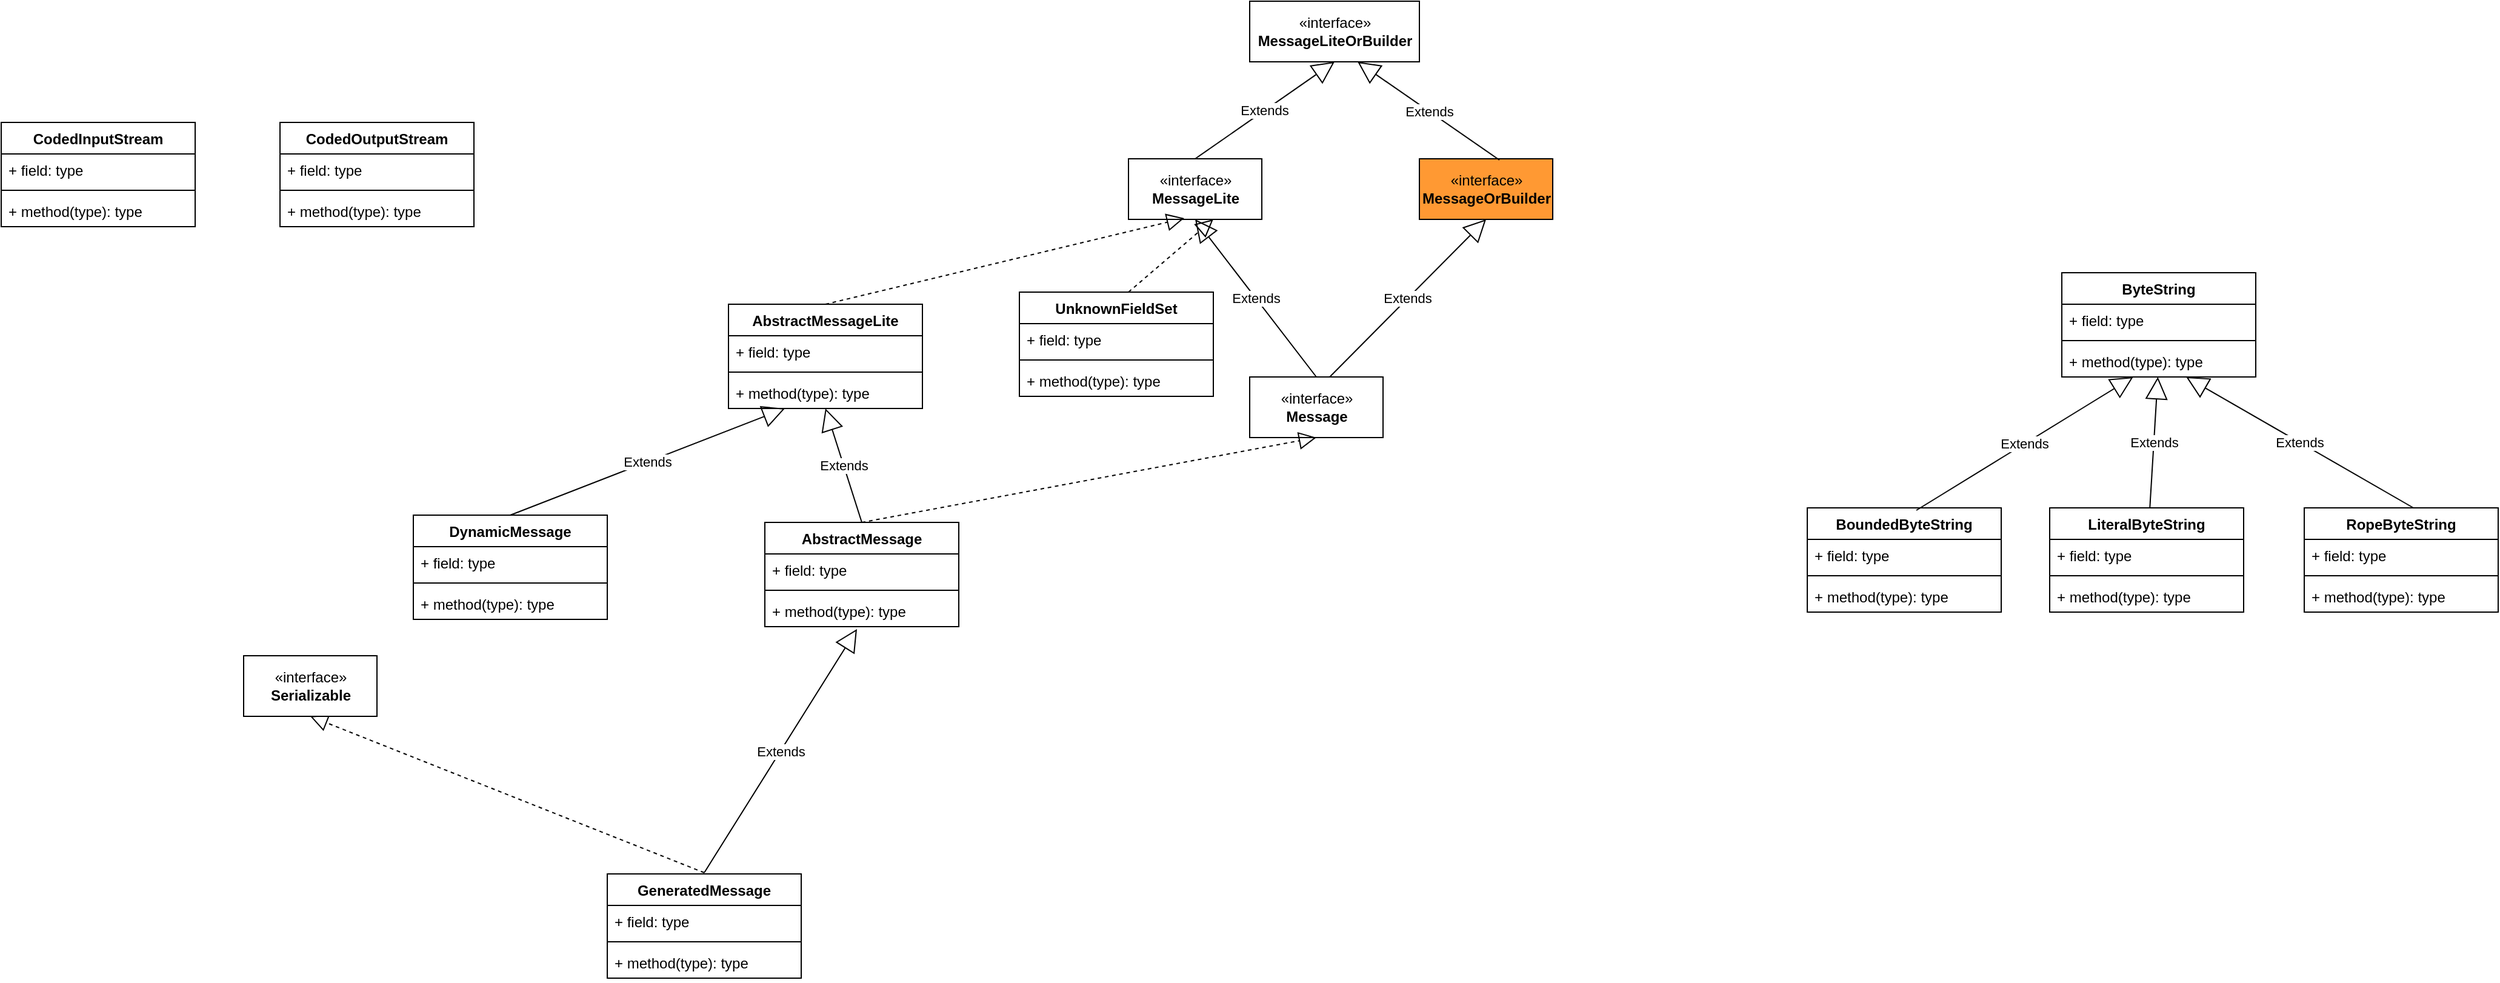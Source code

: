 <mxfile version="13.9.8" type="device"><diagram id="mswMURelKdX4U4ZCsOnD" name="第 1 页"><mxGraphModel dx="1186" dy="598" grid="1" gridSize="10" guides="1" tooltips="1" connect="1" arrows="1" fold="1" page="1" pageScale="1" pageWidth="33000" pageHeight="46810" math="0" shadow="0"><root><mxCell id="0"/><mxCell id="1" parent="0"/><mxCell id="hTlUsyKynDDDChaOQpk9-1" value="CodedInputStream" style="swimlane;fontStyle=1;align=center;verticalAlign=top;childLayout=stackLayout;horizontal=1;startSize=26;horizontalStack=0;resizeParent=1;resizeParentMax=0;resizeLast=0;collapsible=1;marginBottom=0;" parent="1" vertex="1"><mxGeometry x="250" y="140" width="160" height="86" as="geometry"/></mxCell><mxCell id="hTlUsyKynDDDChaOQpk9-2" value="+ field: type" style="text;strokeColor=none;fillColor=none;align=left;verticalAlign=top;spacingLeft=4;spacingRight=4;overflow=hidden;rotatable=0;points=[[0,0.5],[1,0.5]];portConstraint=eastwest;" parent="hTlUsyKynDDDChaOQpk9-1" vertex="1"><mxGeometry y="26" width="160" height="26" as="geometry"/></mxCell><mxCell id="hTlUsyKynDDDChaOQpk9-3" value="" style="line;strokeWidth=1;fillColor=none;align=left;verticalAlign=middle;spacingTop=-1;spacingLeft=3;spacingRight=3;rotatable=0;labelPosition=right;points=[];portConstraint=eastwest;" parent="hTlUsyKynDDDChaOQpk9-1" vertex="1"><mxGeometry y="52" width="160" height="8" as="geometry"/></mxCell><mxCell id="hTlUsyKynDDDChaOQpk9-4" value="+ method(type): type" style="text;strokeColor=none;fillColor=none;align=left;verticalAlign=top;spacingLeft=4;spacingRight=4;overflow=hidden;rotatable=0;points=[[0,0.5],[1,0.5]];portConstraint=eastwest;" parent="hTlUsyKynDDDChaOQpk9-1" vertex="1"><mxGeometry y="60" width="160" height="26" as="geometry"/></mxCell><mxCell id="uX4QpOWYx_uDYl3raUx--1" value="«interface»&lt;br&gt;&lt;b&gt;Message&lt;/b&gt;" style="html=1;fillColor=#FFFFFF;" parent="1" vertex="1"><mxGeometry x="1280" y="350" width="110" height="50" as="geometry"/></mxCell><mxCell id="uX4QpOWYx_uDYl3raUx--2" value="«interface»&lt;br&gt;&lt;b&gt;MessageLite&lt;/b&gt;" style="html=1;fillColor=#FFFFFF;" parent="1" vertex="1"><mxGeometry x="1180" y="170" width="110" height="50" as="geometry"/></mxCell><mxCell id="uX4QpOWYx_uDYl3raUx--3" value="«interface»&lt;br&gt;&lt;b&gt;MessageLiteOrBuilder&lt;/b&gt;" style="html=1;fillColor=#FFFFFF;" parent="1" vertex="1"><mxGeometry x="1280" y="40" width="140" height="50" as="geometry"/></mxCell><mxCell id="uX4QpOWYx_uDYl3raUx--4" value="Extends" style="endArrow=block;endSize=16;endFill=0;html=1;entryX=0.5;entryY=1;entryDx=0;entryDy=0;exitX=0.5;exitY=0;exitDx=0;exitDy=0;" parent="1" source="uX4QpOWYx_uDYl3raUx--2" target="uX4QpOWYx_uDYl3raUx--3" edge="1"><mxGeometry width="160" relative="1" as="geometry"><mxPoint x="1270" y="120" as="sourcePoint"/><mxPoint x="1430" y="120" as="targetPoint"/></mxGeometry></mxCell><mxCell id="uX4QpOWYx_uDYl3raUx--5" value="Extends" style="endArrow=block;endSize=16;endFill=0;html=1;entryX=0.5;entryY=1;entryDx=0;entryDy=0;exitX=0.5;exitY=0;exitDx=0;exitDy=0;" parent="1" source="uX4QpOWYx_uDYl3raUx--1" target="uX4QpOWYx_uDYl3raUx--2" edge="1"><mxGeometry width="160" relative="1" as="geometry"><mxPoint x="1390" y="250" as="sourcePoint"/><mxPoint x="1550" y="250" as="targetPoint"/></mxGeometry></mxCell><mxCell id="uX4QpOWYx_uDYl3raUx--6" value="«interface»&lt;br&gt;&lt;b&gt;MessageOrBuilder&lt;/b&gt;" style="html=1;fillColor=#FF9933;" parent="1" vertex="1"><mxGeometry x="1420" y="170" width="110" height="50" as="geometry"/></mxCell><mxCell id="uX4QpOWYx_uDYl3raUx--7" value="Extends" style="endArrow=block;endSize=16;endFill=0;html=1;entryX=0.5;entryY=1;entryDx=0;entryDy=0;exitX=0.6;exitY=0;exitDx=0;exitDy=0;exitPerimeter=0;" parent="1" source="uX4QpOWYx_uDYl3raUx--1" target="uX4QpOWYx_uDYl3raUx--6" edge="1"><mxGeometry width="160" relative="1" as="geometry"><mxPoint x="1390" y="260" as="sourcePoint"/><mxPoint x="1550" y="260" as="targetPoint"/></mxGeometry></mxCell><mxCell id="uX4QpOWYx_uDYl3raUx--8" value="Extends" style="endArrow=block;endSize=16;endFill=0;html=1;entryX=0.636;entryY=1;entryDx=0;entryDy=0;entryPerimeter=0;exitX=0.6;exitY=0.02;exitDx=0;exitDy=0;exitPerimeter=0;" parent="1" source="uX4QpOWYx_uDYl3raUx--6" target="uX4QpOWYx_uDYl3raUx--3" edge="1"><mxGeometry width="160" relative="1" as="geometry"><mxPoint x="1480" y="170" as="sourcePoint"/><mxPoint x="1640" y="170" as="targetPoint"/></mxGeometry></mxCell><mxCell id="uX4QpOWYx_uDYl3raUx--13" value="AbstractMessageLite" style="swimlane;fontStyle=1;align=center;verticalAlign=top;childLayout=stackLayout;horizontal=1;startSize=26;horizontalStack=0;resizeParent=1;resizeParentMax=0;resizeLast=0;collapsible=1;marginBottom=0;fillColor=#FFFFFF;" parent="1" vertex="1"><mxGeometry x="850" y="290" width="160" height="86" as="geometry"/></mxCell><mxCell id="uX4QpOWYx_uDYl3raUx--28" value="" style="endArrow=block;dashed=1;endFill=0;endSize=12;html=1;entryX=0.418;entryY=0.98;entryDx=0;entryDy=0;entryPerimeter=0;" parent="uX4QpOWYx_uDYl3raUx--13" target="uX4QpOWYx_uDYl3raUx--2" edge="1"><mxGeometry width="160" relative="1" as="geometry"><mxPoint x="80" as="sourcePoint"/><mxPoint x="240" as="targetPoint"/></mxGeometry></mxCell><mxCell id="uX4QpOWYx_uDYl3raUx--14" value="+ field: type" style="text;strokeColor=none;fillColor=none;align=left;verticalAlign=top;spacingLeft=4;spacingRight=4;overflow=hidden;rotatable=0;points=[[0,0.5],[1,0.5]];portConstraint=eastwest;" parent="uX4QpOWYx_uDYl3raUx--13" vertex="1"><mxGeometry y="26" width="160" height="26" as="geometry"/></mxCell><mxCell id="uX4QpOWYx_uDYl3raUx--15" value="" style="line;strokeWidth=1;fillColor=none;align=left;verticalAlign=middle;spacingTop=-1;spacingLeft=3;spacingRight=3;rotatable=0;labelPosition=right;points=[];portConstraint=eastwest;" parent="uX4QpOWYx_uDYl3raUx--13" vertex="1"><mxGeometry y="52" width="160" height="8" as="geometry"/></mxCell><mxCell id="uX4QpOWYx_uDYl3raUx--16" value="+ method(type): type" style="text;strokeColor=none;fillColor=none;align=left;verticalAlign=top;spacingLeft=4;spacingRight=4;overflow=hidden;rotatable=0;points=[[0,0.5],[1,0.5]];portConstraint=eastwest;" parent="uX4QpOWYx_uDYl3raUx--13" vertex="1"><mxGeometry y="60" width="160" height="26" as="geometry"/></mxCell><mxCell id="uX4QpOWYx_uDYl3raUx--18" value="DynamicMessage" style="swimlane;fontStyle=1;align=center;verticalAlign=top;childLayout=stackLayout;horizontal=1;startSize=26;horizontalStack=0;resizeParent=1;resizeParentMax=0;resizeLast=0;collapsible=1;marginBottom=0;fillColor=#FFFFFF;" parent="1" vertex="1"><mxGeometry x="590" y="464" width="160" height="86" as="geometry"/></mxCell><mxCell id="uX4QpOWYx_uDYl3raUx--22" value="Extends" style="endArrow=block;endSize=16;endFill=0;html=1;" parent="uX4QpOWYx_uDYl3raUx--18" target="uX4QpOWYx_uDYl3raUx--16" edge="1"><mxGeometry width="160" relative="1" as="geometry"><mxPoint x="80" as="sourcePoint"/><mxPoint x="240" as="targetPoint"/></mxGeometry></mxCell><mxCell id="uX4QpOWYx_uDYl3raUx--19" value="+ field: type" style="text;strokeColor=none;fillColor=none;align=left;verticalAlign=top;spacingLeft=4;spacingRight=4;overflow=hidden;rotatable=0;points=[[0,0.5],[1,0.5]];portConstraint=eastwest;" parent="uX4QpOWYx_uDYl3raUx--18" vertex="1"><mxGeometry y="26" width="160" height="26" as="geometry"/></mxCell><mxCell id="uX4QpOWYx_uDYl3raUx--20" value="" style="line;strokeWidth=1;fillColor=none;align=left;verticalAlign=middle;spacingTop=-1;spacingLeft=3;spacingRight=3;rotatable=0;labelPosition=right;points=[];portConstraint=eastwest;" parent="uX4QpOWYx_uDYl3raUx--18" vertex="1"><mxGeometry y="52" width="160" height="8" as="geometry"/></mxCell><mxCell id="uX4QpOWYx_uDYl3raUx--21" value="+ method(type): type" style="text;strokeColor=none;fillColor=none;align=left;verticalAlign=top;spacingLeft=4;spacingRight=4;overflow=hidden;rotatable=0;points=[[0,0.5],[1,0.5]];portConstraint=eastwest;" parent="uX4QpOWYx_uDYl3raUx--18" vertex="1"><mxGeometry y="60" width="160" height="26" as="geometry"/></mxCell><mxCell id="uX4QpOWYx_uDYl3raUx--23" value="UnknownFieldSet" style="swimlane;fontStyle=1;align=center;verticalAlign=top;childLayout=stackLayout;horizontal=1;startSize=26;horizontalStack=0;resizeParent=1;resizeParentMax=0;resizeLast=0;collapsible=1;marginBottom=0;fillColor=#FFFFFF;" parent="1" vertex="1"><mxGeometry x="1090" y="280" width="160" height="86" as="geometry"/></mxCell><mxCell id="uX4QpOWYx_uDYl3raUx--27" value="" style="endArrow=block;dashed=1;endFill=0;endSize=12;html=1;entryX=0.636;entryY=1;entryDx=0;entryDy=0;entryPerimeter=0;" parent="uX4QpOWYx_uDYl3raUx--23" target="uX4QpOWYx_uDYl3raUx--2" edge="1"><mxGeometry width="160" relative="1" as="geometry"><mxPoint x="90" as="sourcePoint"/><mxPoint x="250" as="targetPoint"/></mxGeometry></mxCell><mxCell id="uX4QpOWYx_uDYl3raUx--24" value="+ field: type" style="text;strokeColor=none;fillColor=none;align=left;verticalAlign=top;spacingLeft=4;spacingRight=4;overflow=hidden;rotatable=0;points=[[0,0.5],[1,0.5]];portConstraint=eastwest;" parent="uX4QpOWYx_uDYl3raUx--23" vertex="1"><mxGeometry y="26" width="160" height="26" as="geometry"/></mxCell><mxCell id="uX4QpOWYx_uDYl3raUx--25" value="" style="line;strokeWidth=1;fillColor=none;align=left;verticalAlign=middle;spacingTop=-1;spacingLeft=3;spacingRight=3;rotatable=0;labelPosition=right;points=[];portConstraint=eastwest;" parent="uX4QpOWYx_uDYl3raUx--23" vertex="1"><mxGeometry y="52" width="160" height="8" as="geometry"/></mxCell><mxCell id="uX4QpOWYx_uDYl3raUx--26" value="+ method(type): type" style="text;strokeColor=none;fillColor=none;align=left;verticalAlign=top;spacingLeft=4;spacingRight=4;overflow=hidden;rotatable=0;points=[[0,0.5],[1,0.5]];portConstraint=eastwest;" parent="uX4QpOWYx_uDYl3raUx--23" vertex="1"><mxGeometry y="60" width="160" height="26" as="geometry"/></mxCell><mxCell id="uX4QpOWYx_uDYl3raUx--33" value="BoundedByteString" style="swimlane;fontStyle=1;align=center;verticalAlign=top;childLayout=stackLayout;horizontal=1;startSize=26;horizontalStack=0;resizeParent=1;resizeParentMax=0;resizeLast=0;collapsible=1;marginBottom=0;fillColor=#FFFFFF;" parent="1" vertex="1"><mxGeometry x="1740" y="458" width="160" height="86" as="geometry"/></mxCell><mxCell id="uX4QpOWYx_uDYl3raUx--37" value="Extends" style="endArrow=block;endSize=16;endFill=0;html=1;" parent="uX4QpOWYx_uDYl3raUx--33" target="uX4QpOWYx_uDYl3raUx--32" edge="1"><mxGeometry width="160" relative="1" as="geometry"><mxPoint x="90" y="2" as="sourcePoint"/><mxPoint x="250" y="2" as="targetPoint"/></mxGeometry></mxCell><mxCell id="uX4QpOWYx_uDYl3raUx--34" value="+ field: type" style="text;strokeColor=none;fillColor=none;align=left;verticalAlign=top;spacingLeft=4;spacingRight=4;overflow=hidden;rotatable=0;points=[[0,0.5],[1,0.5]];portConstraint=eastwest;" parent="uX4QpOWYx_uDYl3raUx--33" vertex="1"><mxGeometry y="26" width="160" height="26" as="geometry"/></mxCell><mxCell id="uX4QpOWYx_uDYl3raUx--35" value="" style="line;strokeWidth=1;fillColor=none;align=left;verticalAlign=middle;spacingTop=-1;spacingLeft=3;spacingRight=3;rotatable=0;labelPosition=right;points=[];portConstraint=eastwest;" parent="uX4QpOWYx_uDYl3raUx--33" vertex="1"><mxGeometry y="52" width="160" height="8" as="geometry"/></mxCell><mxCell id="uX4QpOWYx_uDYl3raUx--36" value="+ method(type): type" style="text;strokeColor=none;fillColor=none;align=left;verticalAlign=top;spacingLeft=4;spacingRight=4;overflow=hidden;rotatable=0;points=[[0,0.5],[1,0.5]];portConstraint=eastwest;" parent="uX4QpOWYx_uDYl3raUx--33" vertex="1"><mxGeometry y="60" width="160" height="26" as="geometry"/></mxCell><mxCell id="uX4QpOWYx_uDYl3raUx--38" value="LiteralByteString" style="swimlane;fontStyle=1;align=center;verticalAlign=top;childLayout=stackLayout;horizontal=1;startSize=26;horizontalStack=0;resizeParent=1;resizeParentMax=0;resizeLast=0;collapsible=1;marginBottom=0;fillColor=#FFFFFF;" parent="1" vertex="1"><mxGeometry x="1940" y="458" width="160" height="86" as="geometry"/></mxCell><mxCell id="uX4QpOWYx_uDYl3raUx--39" value="+ field: type" style="text;strokeColor=none;fillColor=none;align=left;verticalAlign=top;spacingLeft=4;spacingRight=4;overflow=hidden;rotatable=0;points=[[0,0.5],[1,0.5]];portConstraint=eastwest;" parent="uX4QpOWYx_uDYl3raUx--38" vertex="1"><mxGeometry y="26" width="160" height="26" as="geometry"/></mxCell><mxCell id="uX4QpOWYx_uDYl3raUx--40" value="" style="line;strokeWidth=1;fillColor=none;align=left;verticalAlign=middle;spacingTop=-1;spacingLeft=3;spacingRight=3;rotatable=0;labelPosition=right;points=[];portConstraint=eastwest;" parent="uX4QpOWYx_uDYl3raUx--38" vertex="1"><mxGeometry y="52" width="160" height="8" as="geometry"/></mxCell><mxCell id="uX4QpOWYx_uDYl3raUx--41" value="+ method(type): type" style="text;strokeColor=none;fillColor=none;align=left;verticalAlign=top;spacingLeft=4;spacingRight=4;overflow=hidden;rotatable=0;points=[[0,0.5],[1,0.5]];portConstraint=eastwest;" parent="uX4QpOWYx_uDYl3raUx--38" vertex="1"><mxGeometry y="60" width="160" height="26" as="geometry"/></mxCell><mxCell id="uX4QpOWYx_uDYl3raUx--42" value="Extends" style="endArrow=block;endSize=16;endFill=0;html=1;" parent="1" source="uX4QpOWYx_uDYl3raUx--38" target="uX4QpOWYx_uDYl3raUx--32" edge="1"><mxGeometry width="160" relative="1" as="geometry"><mxPoint x="2020" y="460" as="sourcePoint"/><mxPoint x="2180" y="460" as="targetPoint"/></mxGeometry></mxCell><mxCell id="uX4QpOWYx_uDYl3raUx--29" value="ByteString" style="swimlane;fontStyle=1;align=center;verticalAlign=top;childLayout=stackLayout;horizontal=1;startSize=26;horizontalStack=0;resizeParent=1;resizeParentMax=0;resizeLast=0;collapsible=1;marginBottom=0;fillColor=#FFFFFF;" parent="1" vertex="1"><mxGeometry x="1950" y="264" width="160" height="86" as="geometry"/></mxCell><mxCell id="uX4QpOWYx_uDYl3raUx--30" value="+ field: type" style="text;strokeColor=none;fillColor=none;align=left;verticalAlign=top;spacingLeft=4;spacingRight=4;overflow=hidden;rotatable=0;points=[[0,0.5],[1,0.5]];portConstraint=eastwest;" parent="uX4QpOWYx_uDYl3raUx--29" vertex="1"><mxGeometry y="26" width="160" height="26" as="geometry"/></mxCell><mxCell id="uX4QpOWYx_uDYl3raUx--31" value="" style="line;strokeWidth=1;fillColor=none;align=left;verticalAlign=middle;spacingTop=-1;spacingLeft=3;spacingRight=3;rotatable=0;labelPosition=right;points=[];portConstraint=eastwest;" parent="uX4QpOWYx_uDYl3raUx--29" vertex="1"><mxGeometry y="52" width="160" height="8" as="geometry"/></mxCell><mxCell id="uX4QpOWYx_uDYl3raUx--32" value="+ method(type): type" style="text;strokeColor=none;fillColor=none;align=left;verticalAlign=top;spacingLeft=4;spacingRight=4;overflow=hidden;rotatable=0;points=[[0,0.5],[1,0.5]];portConstraint=eastwest;" parent="uX4QpOWYx_uDYl3raUx--29" vertex="1"><mxGeometry y="60" width="160" height="26" as="geometry"/></mxCell><mxCell id="uX4QpOWYx_uDYl3raUx--43" value="RopeByteString" style="swimlane;fontStyle=1;align=center;verticalAlign=top;childLayout=stackLayout;horizontal=1;startSize=26;horizontalStack=0;resizeParent=1;resizeParentMax=0;resizeLast=0;collapsible=1;marginBottom=0;fillColor=#FFFFFF;" parent="1" vertex="1"><mxGeometry x="2150" y="458" width="160" height="86" as="geometry"/></mxCell><mxCell id="uX4QpOWYx_uDYl3raUx--44" value="+ field: type" style="text;strokeColor=none;fillColor=none;align=left;verticalAlign=top;spacingLeft=4;spacingRight=4;overflow=hidden;rotatable=0;points=[[0,0.5],[1,0.5]];portConstraint=eastwest;" parent="uX4QpOWYx_uDYl3raUx--43" vertex="1"><mxGeometry y="26" width="160" height="26" as="geometry"/></mxCell><mxCell id="uX4QpOWYx_uDYl3raUx--45" value="" style="line;strokeWidth=1;fillColor=none;align=left;verticalAlign=middle;spacingTop=-1;spacingLeft=3;spacingRight=3;rotatable=0;labelPosition=right;points=[];portConstraint=eastwest;" parent="uX4QpOWYx_uDYl3raUx--43" vertex="1"><mxGeometry y="52" width="160" height="8" as="geometry"/></mxCell><mxCell id="uX4QpOWYx_uDYl3raUx--46" value="+ method(type): type" style="text;strokeColor=none;fillColor=none;align=left;verticalAlign=top;spacingLeft=4;spacingRight=4;overflow=hidden;rotatable=0;points=[[0,0.5],[1,0.5]];portConstraint=eastwest;" parent="uX4QpOWYx_uDYl3raUx--43" vertex="1"><mxGeometry y="60" width="160" height="26" as="geometry"/></mxCell><mxCell id="uX4QpOWYx_uDYl3raUx--47" value="Extends" style="endArrow=block;endSize=16;endFill=0;html=1;exitX=0.563;exitY=0;exitDx=0;exitDy=0;exitPerimeter=0;" parent="1" source="uX4QpOWYx_uDYl3raUx--43" target="uX4QpOWYx_uDYl3raUx--32" edge="1"><mxGeometry width="160" relative="1" as="geometry"><mxPoint x="2230" y="460" as="sourcePoint"/><mxPoint x="2390" y="460" as="targetPoint"/></mxGeometry></mxCell><mxCell id="hTlUsyKynDDDChaOQpk9-5" value="CodedOutputStream" style="swimlane;fontStyle=1;align=center;verticalAlign=top;childLayout=stackLayout;horizontal=1;startSize=26;horizontalStack=0;resizeParent=1;resizeParentMax=0;resizeLast=0;collapsible=1;marginBottom=0;" parent="1" vertex="1"><mxGeometry x="480" y="140" width="160" height="86" as="geometry"/></mxCell><mxCell id="hTlUsyKynDDDChaOQpk9-6" value="+ field: type" style="text;strokeColor=none;fillColor=none;align=left;verticalAlign=top;spacingLeft=4;spacingRight=4;overflow=hidden;rotatable=0;points=[[0,0.5],[1,0.5]];portConstraint=eastwest;" parent="hTlUsyKynDDDChaOQpk9-5" vertex="1"><mxGeometry y="26" width="160" height="26" as="geometry"/></mxCell><mxCell id="hTlUsyKynDDDChaOQpk9-7" value="" style="line;strokeWidth=1;fillColor=none;align=left;verticalAlign=middle;spacingTop=-1;spacingLeft=3;spacingRight=3;rotatable=0;labelPosition=right;points=[];portConstraint=eastwest;" parent="hTlUsyKynDDDChaOQpk9-5" vertex="1"><mxGeometry y="52" width="160" height="8" as="geometry"/></mxCell><mxCell id="hTlUsyKynDDDChaOQpk9-8" value="+ method(type): type" style="text;strokeColor=none;fillColor=none;align=left;verticalAlign=top;spacingLeft=4;spacingRight=4;overflow=hidden;rotatable=0;points=[[0,0.5],[1,0.5]];portConstraint=eastwest;" parent="hTlUsyKynDDDChaOQpk9-5" vertex="1"><mxGeometry y="60" width="160" height="26" as="geometry"/></mxCell><mxCell id="iKXuULBCQPlefzxl9zu9-1" value="GeneratedMessage" style="swimlane;fontStyle=1;align=center;verticalAlign=top;childLayout=stackLayout;horizontal=1;startSize=26;horizontalStack=0;resizeParent=1;resizeParentMax=0;resizeLast=0;collapsible=1;marginBottom=0;" vertex="1" parent="1"><mxGeometry x="750" y="760" width="160" height="86" as="geometry"/></mxCell><mxCell id="iKXuULBCQPlefzxl9zu9-2" value="+ field: type" style="text;strokeColor=none;fillColor=none;align=left;verticalAlign=top;spacingLeft=4;spacingRight=4;overflow=hidden;rotatable=0;points=[[0,0.5],[1,0.5]];portConstraint=eastwest;" vertex="1" parent="iKXuULBCQPlefzxl9zu9-1"><mxGeometry y="26" width="160" height="26" as="geometry"/></mxCell><mxCell id="iKXuULBCQPlefzxl9zu9-3" value="" style="line;strokeWidth=1;fillColor=none;align=left;verticalAlign=middle;spacingTop=-1;spacingLeft=3;spacingRight=3;rotatable=0;labelPosition=right;points=[];portConstraint=eastwest;" vertex="1" parent="iKXuULBCQPlefzxl9zu9-1"><mxGeometry y="52" width="160" height="8" as="geometry"/></mxCell><mxCell id="iKXuULBCQPlefzxl9zu9-4" value="+ method(type): type" style="text;strokeColor=none;fillColor=none;align=left;verticalAlign=top;spacingLeft=4;spacingRight=4;overflow=hidden;rotatable=0;points=[[0,0.5],[1,0.5]];portConstraint=eastwest;" vertex="1" parent="iKXuULBCQPlefzxl9zu9-1"><mxGeometry y="60" width="160" height="26" as="geometry"/></mxCell><mxCell id="iKXuULBCQPlefzxl9zu9-9" value="Extends" style="endArrow=block;endSize=16;endFill=0;html=1;entryX=0.475;entryY=1.077;entryDx=0;entryDy=0;entryPerimeter=0;" edge="1" parent="iKXuULBCQPlefzxl9zu9-1" target="iKXuULBCQPlefzxl9zu9-8"><mxGeometry width="160" relative="1" as="geometry"><mxPoint x="80" y="-1" as="sourcePoint"/><mxPoint x="240" y="-1" as="targetPoint"/></mxGeometry></mxCell><mxCell id="iKXuULBCQPlefzxl9zu9-11" value="" style="endArrow=block;dashed=1;endFill=0;endSize=12;html=1;entryX=0.5;entryY=1;entryDx=0;entryDy=0;" edge="1" parent="iKXuULBCQPlefzxl9zu9-1" target="iKXuULBCQPlefzxl9zu9-10"><mxGeometry width="160" relative="1" as="geometry"><mxPoint x="80" y="-1" as="sourcePoint"/><mxPoint x="240" y="-1" as="targetPoint"/></mxGeometry></mxCell><mxCell id="iKXuULBCQPlefzxl9zu9-5" value="AbstractMessage" style="swimlane;fontStyle=1;align=center;verticalAlign=top;childLayout=stackLayout;horizontal=1;startSize=26;horizontalStack=0;resizeParent=1;resizeParentMax=0;resizeLast=0;collapsible=1;marginBottom=0;" vertex="1" parent="1"><mxGeometry x="880" y="470" width="160" height="86" as="geometry"/></mxCell><mxCell id="iKXuULBCQPlefzxl9zu9-13" value="" style="endArrow=block;dashed=1;endFill=0;endSize=12;html=1;entryX=0.5;entryY=1;entryDx=0;entryDy=0;" edge="1" parent="iKXuULBCQPlefzxl9zu9-5" target="uX4QpOWYx_uDYl3raUx--1"><mxGeometry width="160" relative="1" as="geometry"><mxPoint x="80" as="sourcePoint"/><mxPoint x="240" as="targetPoint"/></mxGeometry></mxCell><mxCell id="iKXuULBCQPlefzxl9zu9-6" value="+ field: type" style="text;strokeColor=none;fillColor=none;align=left;verticalAlign=top;spacingLeft=4;spacingRight=4;overflow=hidden;rotatable=0;points=[[0,0.5],[1,0.5]];portConstraint=eastwest;" vertex="1" parent="iKXuULBCQPlefzxl9zu9-5"><mxGeometry y="26" width="160" height="26" as="geometry"/></mxCell><mxCell id="iKXuULBCQPlefzxl9zu9-7" value="" style="line;strokeWidth=1;fillColor=none;align=left;verticalAlign=middle;spacingTop=-1;spacingLeft=3;spacingRight=3;rotatable=0;labelPosition=right;points=[];portConstraint=eastwest;" vertex="1" parent="iKXuULBCQPlefzxl9zu9-5"><mxGeometry y="52" width="160" height="8" as="geometry"/></mxCell><mxCell id="iKXuULBCQPlefzxl9zu9-8" value="+ method(type): type" style="text;strokeColor=none;fillColor=none;align=left;verticalAlign=top;spacingLeft=4;spacingRight=4;overflow=hidden;rotatable=0;points=[[0,0.5],[1,0.5]];portConstraint=eastwest;" vertex="1" parent="iKXuULBCQPlefzxl9zu9-5"><mxGeometry y="60" width="160" height="26" as="geometry"/></mxCell><mxCell id="iKXuULBCQPlefzxl9zu9-10" value="«interface»&lt;br&gt;&lt;b&gt;Serializable&lt;/b&gt;" style="html=1;" vertex="1" parent="1"><mxGeometry x="450" y="580" width="110" height="50" as="geometry"/></mxCell><mxCell id="iKXuULBCQPlefzxl9zu9-12" value="Extends" style="endArrow=block;endSize=16;endFill=0;html=1;entryX=0.5;entryY=1;entryDx=0;entryDy=0;entryPerimeter=0;exitX=0.5;exitY=0;exitDx=0;exitDy=0;" edge="1" parent="1" source="iKXuULBCQPlefzxl9zu9-5" target="uX4QpOWYx_uDYl3raUx--16"><mxGeometry width="160" relative="1" as="geometry"><mxPoint x="850" y="450" as="sourcePoint"/><mxPoint x="1010" y="450" as="targetPoint"/></mxGeometry></mxCell></root></mxGraphModel></diagram></mxfile>